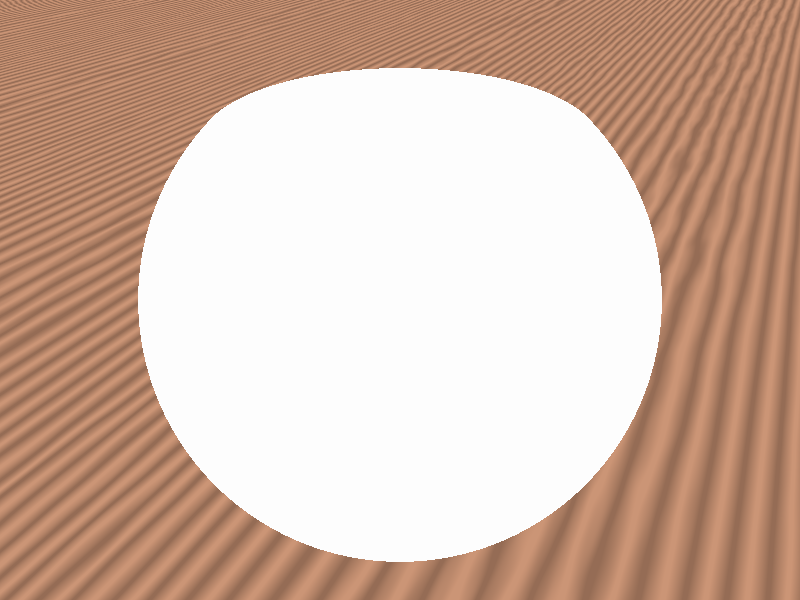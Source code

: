 // Persistence of Vision Raytracer
// This data file makes a good starting point for developing tests and
// new data files.  It is also used as the benchmark for the timing tests.

#include "colors.inc"           // Standard colors library
#include "textures.inc"         // LOTS of neat textures.  Lots of NEW textures.

camera {
   location  <0, 1.5,-2>
   direction <0, 0,   1>
   up        <0, 1,   0>
   right   <4/3, 0,   0>
   look_at   <0, 0,   0>
}

// Light source (backlit)
light_source {<0, 30, 10> color White}

// A "sky sphere" to reflect in the glass
sphere {<0, 0, 0>, 1000 texture{pigment{ color DimGray } } }

// Crystal dish
intersection {
   sphere {<0, 0, 0>, 1}
   sphere {<0, 0.25, 0>, 0.75 inverse}
   plane  {y, 0.75 }
   texture {Glass3 finish{reflection 0.25 }}
   bounded_by { sphere { <0, 0, 0>, 1.1 } }
}

plane { y, -1 
   pigment {
      DMFDarkOak
      scale <0.75, 0.75, 1>
      translate <10, -0.45, 10>
      rotate <5, 30, 0.25>
   }
   finish {
      ambient 0.05
      diffuse 0.5
      reflection 0.35
      specular 0.9
      roughness 0.005
   }
}
